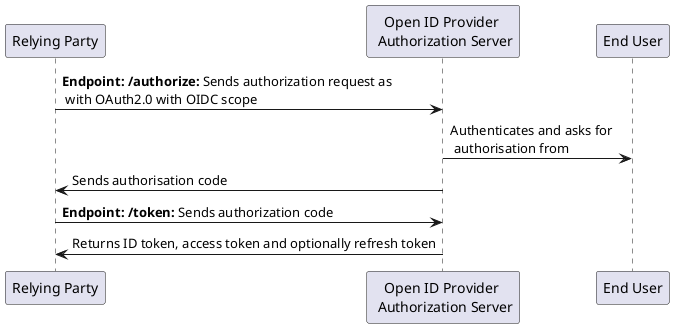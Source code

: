 @startuml

participant "Relying Party" as relying_party
participant "Open ID Provider \n Authorization Server" as open_id_provider
participant "End User" as end_user

relying_party -> open_id_provider: **Endpoint: /authorize:** Sends authorization request as \n with OAuth2.0 with OIDC scope
open_id_provider -> end_user: Authenticates and asks for \n authorisation from
open_id_provider -> relying_party: Sends authorisation code
relying_party -> open_id_provider: **Endpoint: /token:** Sends authorization code
open_id_provider -> relying_party: Returns ID token, access token and optionally refresh token

@enduml